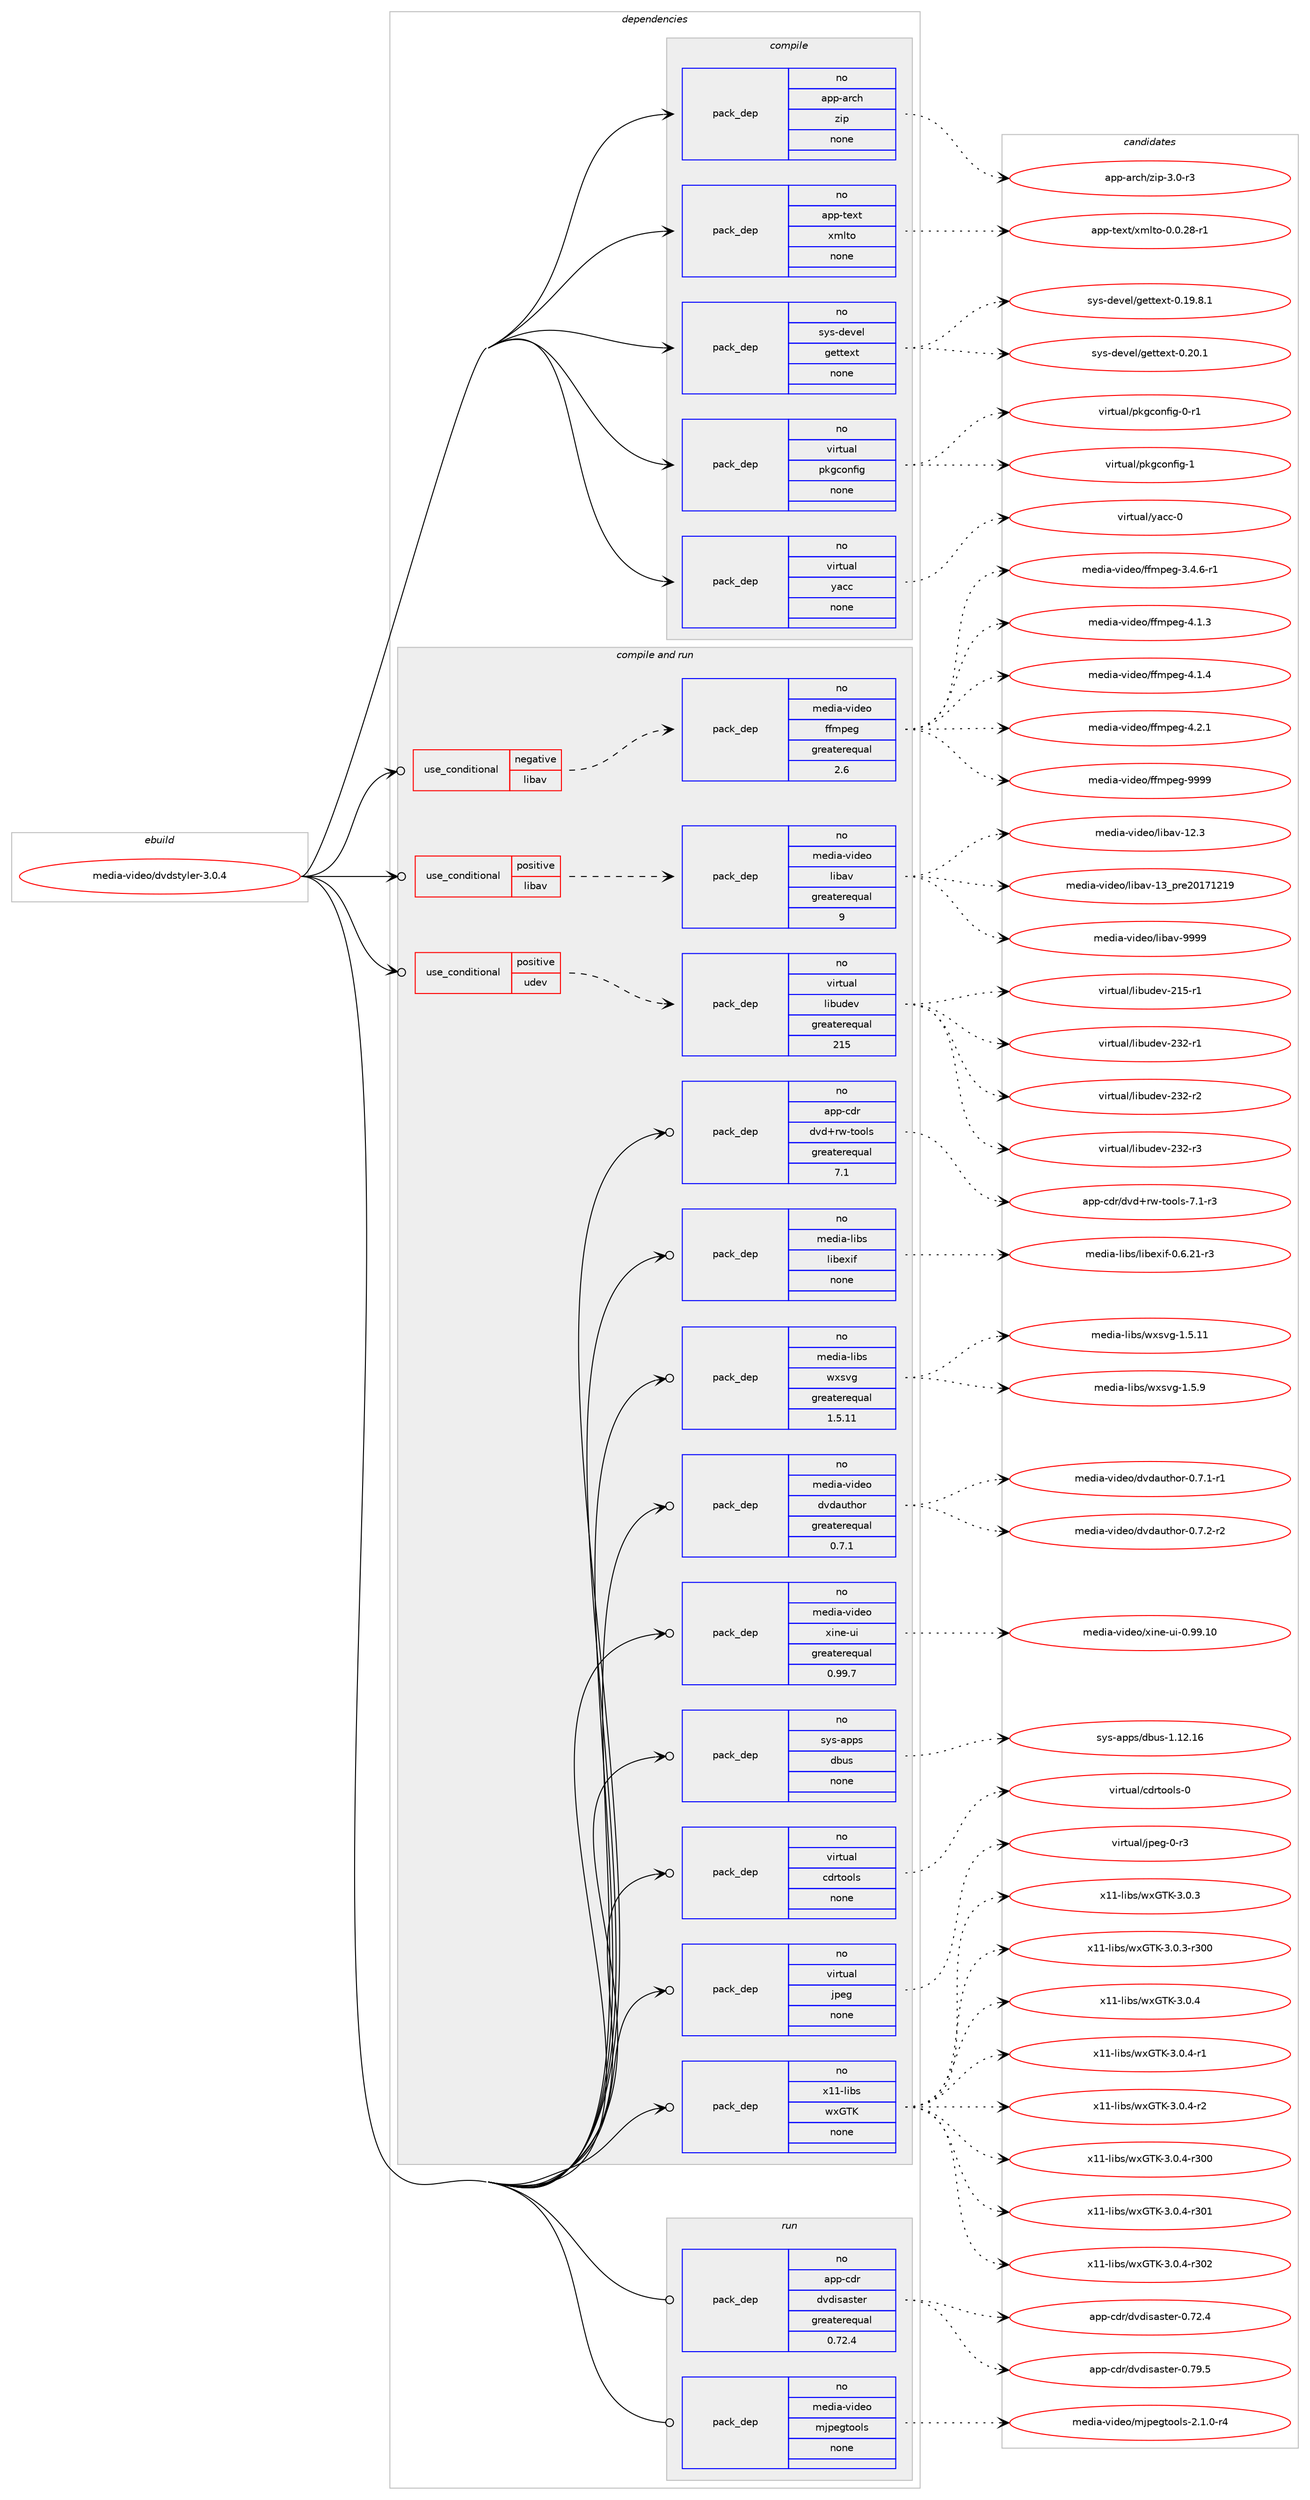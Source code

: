 digraph prolog {

# *************
# Graph options
# *************

newrank=true;
concentrate=true;
compound=true;
graph [rankdir=LR,fontname=Helvetica,fontsize=10,ranksep=1.5];#, ranksep=2.5, nodesep=0.2];
edge  [arrowhead=vee];
node  [fontname=Helvetica,fontsize=10];

# **********
# The ebuild
# **********

subgraph cluster_leftcol {
color=gray;
rank=same;
label=<<i>ebuild</i>>;
id [label="media-video/dvdstyler-3.0.4", color=red, width=4, href="../media-video/dvdstyler-3.0.4.svg"];
}

# ****************
# The dependencies
# ****************

subgraph cluster_midcol {
color=gray;
label=<<i>dependencies</i>>;
subgraph cluster_compile {
fillcolor="#eeeeee";
style=filled;
label=<<i>compile</i>>;
subgraph pack596497 {
dependency806431 [label=<<TABLE BORDER="0" CELLBORDER="1" CELLSPACING="0" CELLPADDING="4" WIDTH="220"><TR><TD ROWSPAN="6" CELLPADDING="30">pack_dep</TD></TR><TR><TD WIDTH="110">no</TD></TR><TR><TD>app-arch</TD></TR><TR><TD>zip</TD></TR><TR><TD>none</TD></TR><TR><TD></TD></TR></TABLE>>, shape=none, color=blue];
}
id:e -> dependency806431:w [weight=20,style="solid",arrowhead="vee"];
subgraph pack596498 {
dependency806432 [label=<<TABLE BORDER="0" CELLBORDER="1" CELLSPACING="0" CELLPADDING="4" WIDTH="220"><TR><TD ROWSPAN="6" CELLPADDING="30">pack_dep</TD></TR><TR><TD WIDTH="110">no</TD></TR><TR><TD>app-text</TD></TR><TR><TD>xmlto</TD></TR><TR><TD>none</TD></TR><TR><TD></TD></TR></TABLE>>, shape=none, color=blue];
}
id:e -> dependency806432:w [weight=20,style="solid",arrowhead="vee"];
subgraph pack596499 {
dependency806433 [label=<<TABLE BORDER="0" CELLBORDER="1" CELLSPACING="0" CELLPADDING="4" WIDTH="220"><TR><TD ROWSPAN="6" CELLPADDING="30">pack_dep</TD></TR><TR><TD WIDTH="110">no</TD></TR><TR><TD>sys-devel</TD></TR><TR><TD>gettext</TD></TR><TR><TD>none</TD></TR><TR><TD></TD></TR></TABLE>>, shape=none, color=blue];
}
id:e -> dependency806433:w [weight=20,style="solid",arrowhead="vee"];
subgraph pack596500 {
dependency806434 [label=<<TABLE BORDER="0" CELLBORDER="1" CELLSPACING="0" CELLPADDING="4" WIDTH="220"><TR><TD ROWSPAN="6" CELLPADDING="30">pack_dep</TD></TR><TR><TD WIDTH="110">no</TD></TR><TR><TD>virtual</TD></TR><TR><TD>pkgconfig</TD></TR><TR><TD>none</TD></TR><TR><TD></TD></TR></TABLE>>, shape=none, color=blue];
}
id:e -> dependency806434:w [weight=20,style="solid",arrowhead="vee"];
subgraph pack596501 {
dependency806435 [label=<<TABLE BORDER="0" CELLBORDER="1" CELLSPACING="0" CELLPADDING="4" WIDTH="220"><TR><TD ROWSPAN="6" CELLPADDING="30">pack_dep</TD></TR><TR><TD WIDTH="110">no</TD></TR><TR><TD>virtual</TD></TR><TR><TD>yacc</TD></TR><TR><TD>none</TD></TR><TR><TD></TD></TR></TABLE>>, shape=none, color=blue];
}
id:e -> dependency806435:w [weight=20,style="solid",arrowhead="vee"];
}
subgraph cluster_compileandrun {
fillcolor="#eeeeee";
style=filled;
label=<<i>compile and run</i>>;
subgraph cond195850 {
dependency806436 [label=<<TABLE BORDER="0" CELLBORDER="1" CELLSPACING="0" CELLPADDING="4"><TR><TD ROWSPAN="3" CELLPADDING="10">use_conditional</TD></TR><TR><TD>negative</TD></TR><TR><TD>libav</TD></TR></TABLE>>, shape=none, color=red];
subgraph pack596502 {
dependency806437 [label=<<TABLE BORDER="0" CELLBORDER="1" CELLSPACING="0" CELLPADDING="4" WIDTH="220"><TR><TD ROWSPAN="6" CELLPADDING="30">pack_dep</TD></TR><TR><TD WIDTH="110">no</TD></TR><TR><TD>media-video</TD></TR><TR><TD>ffmpeg</TD></TR><TR><TD>greaterequal</TD></TR><TR><TD>2.6</TD></TR></TABLE>>, shape=none, color=blue];
}
dependency806436:e -> dependency806437:w [weight=20,style="dashed",arrowhead="vee"];
}
id:e -> dependency806436:w [weight=20,style="solid",arrowhead="odotvee"];
subgraph cond195851 {
dependency806438 [label=<<TABLE BORDER="0" CELLBORDER="1" CELLSPACING="0" CELLPADDING="4"><TR><TD ROWSPAN="3" CELLPADDING="10">use_conditional</TD></TR><TR><TD>positive</TD></TR><TR><TD>libav</TD></TR></TABLE>>, shape=none, color=red];
subgraph pack596503 {
dependency806439 [label=<<TABLE BORDER="0" CELLBORDER="1" CELLSPACING="0" CELLPADDING="4" WIDTH="220"><TR><TD ROWSPAN="6" CELLPADDING="30">pack_dep</TD></TR><TR><TD WIDTH="110">no</TD></TR><TR><TD>media-video</TD></TR><TR><TD>libav</TD></TR><TR><TD>greaterequal</TD></TR><TR><TD>9</TD></TR></TABLE>>, shape=none, color=blue];
}
dependency806438:e -> dependency806439:w [weight=20,style="dashed",arrowhead="vee"];
}
id:e -> dependency806438:w [weight=20,style="solid",arrowhead="odotvee"];
subgraph cond195852 {
dependency806440 [label=<<TABLE BORDER="0" CELLBORDER="1" CELLSPACING="0" CELLPADDING="4"><TR><TD ROWSPAN="3" CELLPADDING="10">use_conditional</TD></TR><TR><TD>positive</TD></TR><TR><TD>udev</TD></TR></TABLE>>, shape=none, color=red];
subgraph pack596504 {
dependency806441 [label=<<TABLE BORDER="0" CELLBORDER="1" CELLSPACING="0" CELLPADDING="4" WIDTH="220"><TR><TD ROWSPAN="6" CELLPADDING="30">pack_dep</TD></TR><TR><TD WIDTH="110">no</TD></TR><TR><TD>virtual</TD></TR><TR><TD>libudev</TD></TR><TR><TD>greaterequal</TD></TR><TR><TD>215</TD></TR></TABLE>>, shape=none, color=blue];
}
dependency806440:e -> dependency806441:w [weight=20,style="dashed",arrowhead="vee"];
}
id:e -> dependency806440:w [weight=20,style="solid",arrowhead="odotvee"];
subgraph pack596505 {
dependency806442 [label=<<TABLE BORDER="0" CELLBORDER="1" CELLSPACING="0" CELLPADDING="4" WIDTH="220"><TR><TD ROWSPAN="6" CELLPADDING="30">pack_dep</TD></TR><TR><TD WIDTH="110">no</TD></TR><TR><TD>app-cdr</TD></TR><TR><TD>dvd+rw-tools</TD></TR><TR><TD>greaterequal</TD></TR><TR><TD>7.1</TD></TR></TABLE>>, shape=none, color=blue];
}
id:e -> dependency806442:w [weight=20,style="solid",arrowhead="odotvee"];
subgraph pack596506 {
dependency806443 [label=<<TABLE BORDER="0" CELLBORDER="1" CELLSPACING="0" CELLPADDING="4" WIDTH="220"><TR><TD ROWSPAN="6" CELLPADDING="30">pack_dep</TD></TR><TR><TD WIDTH="110">no</TD></TR><TR><TD>media-libs</TD></TR><TR><TD>libexif</TD></TR><TR><TD>none</TD></TR><TR><TD></TD></TR></TABLE>>, shape=none, color=blue];
}
id:e -> dependency806443:w [weight=20,style="solid",arrowhead="odotvee"];
subgraph pack596507 {
dependency806444 [label=<<TABLE BORDER="0" CELLBORDER="1" CELLSPACING="0" CELLPADDING="4" WIDTH="220"><TR><TD ROWSPAN="6" CELLPADDING="30">pack_dep</TD></TR><TR><TD WIDTH="110">no</TD></TR><TR><TD>media-libs</TD></TR><TR><TD>wxsvg</TD></TR><TR><TD>greaterequal</TD></TR><TR><TD>1.5.11</TD></TR></TABLE>>, shape=none, color=blue];
}
id:e -> dependency806444:w [weight=20,style="solid",arrowhead="odotvee"];
subgraph pack596508 {
dependency806445 [label=<<TABLE BORDER="0" CELLBORDER="1" CELLSPACING="0" CELLPADDING="4" WIDTH="220"><TR><TD ROWSPAN="6" CELLPADDING="30">pack_dep</TD></TR><TR><TD WIDTH="110">no</TD></TR><TR><TD>media-video</TD></TR><TR><TD>dvdauthor</TD></TR><TR><TD>greaterequal</TD></TR><TR><TD>0.7.1</TD></TR></TABLE>>, shape=none, color=blue];
}
id:e -> dependency806445:w [weight=20,style="solid",arrowhead="odotvee"];
subgraph pack596509 {
dependency806446 [label=<<TABLE BORDER="0" CELLBORDER="1" CELLSPACING="0" CELLPADDING="4" WIDTH="220"><TR><TD ROWSPAN="6" CELLPADDING="30">pack_dep</TD></TR><TR><TD WIDTH="110">no</TD></TR><TR><TD>media-video</TD></TR><TR><TD>xine-ui</TD></TR><TR><TD>greaterequal</TD></TR><TR><TD>0.99.7</TD></TR></TABLE>>, shape=none, color=blue];
}
id:e -> dependency806446:w [weight=20,style="solid",arrowhead="odotvee"];
subgraph pack596510 {
dependency806447 [label=<<TABLE BORDER="0" CELLBORDER="1" CELLSPACING="0" CELLPADDING="4" WIDTH="220"><TR><TD ROWSPAN="6" CELLPADDING="30">pack_dep</TD></TR><TR><TD WIDTH="110">no</TD></TR><TR><TD>sys-apps</TD></TR><TR><TD>dbus</TD></TR><TR><TD>none</TD></TR><TR><TD></TD></TR></TABLE>>, shape=none, color=blue];
}
id:e -> dependency806447:w [weight=20,style="solid",arrowhead="odotvee"];
subgraph pack596511 {
dependency806448 [label=<<TABLE BORDER="0" CELLBORDER="1" CELLSPACING="0" CELLPADDING="4" WIDTH="220"><TR><TD ROWSPAN="6" CELLPADDING="30">pack_dep</TD></TR><TR><TD WIDTH="110">no</TD></TR><TR><TD>virtual</TD></TR><TR><TD>cdrtools</TD></TR><TR><TD>none</TD></TR><TR><TD></TD></TR></TABLE>>, shape=none, color=blue];
}
id:e -> dependency806448:w [weight=20,style="solid",arrowhead="odotvee"];
subgraph pack596512 {
dependency806449 [label=<<TABLE BORDER="0" CELLBORDER="1" CELLSPACING="0" CELLPADDING="4" WIDTH="220"><TR><TD ROWSPAN="6" CELLPADDING="30">pack_dep</TD></TR><TR><TD WIDTH="110">no</TD></TR><TR><TD>virtual</TD></TR><TR><TD>jpeg</TD></TR><TR><TD>none</TD></TR><TR><TD></TD></TR></TABLE>>, shape=none, color=blue];
}
id:e -> dependency806449:w [weight=20,style="solid",arrowhead="odotvee"];
subgraph pack596513 {
dependency806450 [label=<<TABLE BORDER="0" CELLBORDER="1" CELLSPACING="0" CELLPADDING="4" WIDTH="220"><TR><TD ROWSPAN="6" CELLPADDING="30">pack_dep</TD></TR><TR><TD WIDTH="110">no</TD></TR><TR><TD>x11-libs</TD></TR><TR><TD>wxGTK</TD></TR><TR><TD>none</TD></TR><TR><TD></TD></TR></TABLE>>, shape=none, color=blue];
}
id:e -> dependency806450:w [weight=20,style="solid",arrowhead="odotvee"];
}
subgraph cluster_run {
fillcolor="#eeeeee";
style=filled;
label=<<i>run</i>>;
subgraph pack596514 {
dependency806451 [label=<<TABLE BORDER="0" CELLBORDER="1" CELLSPACING="0" CELLPADDING="4" WIDTH="220"><TR><TD ROWSPAN="6" CELLPADDING="30">pack_dep</TD></TR><TR><TD WIDTH="110">no</TD></TR><TR><TD>app-cdr</TD></TR><TR><TD>dvdisaster</TD></TR><TR><TD>greaterequal</TD></TR><TR><TD>0.72.4</TD></TR></TABLE>>, shape=none, color=blue];
}
id:e -> dependency806451:w [weight=20,style="solid",arrowhead="odot"];
subgraph pack596515 {
dependency806452 [label=<<TABLE BORDER="0" CELLBORDER="1" CELLSPACING="0" CELLPADDING="4" WIDTH="220"><TR><TD ROWSPAN="6" CELLPADDING="30">pack_dep</TD></TR><TR><TD WIDTH="110">no</TD></TR><TR><TD>media-video</TD></TR><TR><TD>mjpegtools</TD></TR><TR><TD>none</TD></TR><TR><TD></TD></TR></TABLE>>, shape=none, color=blue];
}
id:e -> dependency806452:w [weight=20,style="solid",arrowhead="odot"];
}
}

# **************
# The candidates
# **************

subgraph cluster_choices {
rank=same;
color=gray;
label=<<i>candidates</i>>;

subgraph choice596497 {
color=black;
nodesep=1;
choice9711211245971149910447122105112455146484511451 [label="app-arch/zip-3.0-r3", color=red, width=4,href="../app-arch/zip-3.0-r3.svg"];
dependency806431:e -> choice9711211245971149910447122105112455146484511451:w [style=dotted,weight="100"];
}
subgraph choice596498 {
color=black;
nodesep=1;
choice971121124511610112011647120109108116111454846484650564511449 [label="app-text/xmlto-0.0.28-r1", color=red, width=4,href="../app-text/xmlto-0.0.28-r1.svg"];
dependency806432:e -> choice971121124511610112011647120109108116111454846484650564511449:w [style=dotted,weight="100"];
}
subgraph choice596499 {
color=black;
nodesep=1;
choice1151211154510010111810110847103101116116101120116454846495746564649 [label="sys-devel/gettext-0.19.8.1", color=red, width=4,href="../sys-devel/gettext-0.19.8.1.svg"];
choice115121115451001011181011084710310111611610112011645484650484649 [label="sys-devel/gettext-0.20.1", color=red, width=4,href="../sys-devel/gettext-0.20.1.svg"];
dependency806433:e -> choice1151211154510010111810110847103101116116101120116454846495746564649:w [style=dotted,weight="100"];
dependency806433:e -> choice115121115451001011181011084710310111611610112011645484650484649:w [style=dotted,weight="100"];
}
subgraph choice596500 {
color=black;
nodesep=1;
choice11810511411611797108471121071039911111010210510345484511449 [label="virtual/pkgconfig-0-r1", color=red, width=4,href="../virtual/pkgconfig-0-r1.svg"];
choice1181051141161179710847112107103991111101021051034549 [label="virtual/pkgconfig-1", color=red, width=4,href="../virtual/pkgconfig-1.svg"];
dependency806434:e -> choice11810511411611797108471121071039911111010210510345484511449:w [style=dotted,weight="100"];
dependency806434:e -> choice1181051141161179710847112107103991111101021051034549:w [style=dotted,weight="100"];
}
subgraph choice596501 {
color=black;
nodesep=1;
choice11810511411611797108471219799994548 [label="virtual/yacc-0", color=red, width=4,href="../virtual/yacc-0.svg"];
dependency806435:e -> choice11810511411611797108471219799994548:w [style=dotted,weight="100"];
}
subgraph choice596502 {
color=black;
nodesep=1;
choice1091011001059745118105100101111471021021091121011034551465246544511449 [label="media-video/ffmpeg-3.4.6-r1", color=red, width=4,href="../media-video/ffmpeg-3.4.6-r1.svg"];
choice109101100105974511810510010111147102102109112101103455246494651 [label="media-video/ffmpeg-4.1.3", color=red, width=4,href="../media-video/ffmpeg-4.1.3.svg"];
choice109101100105974511810510010111147102102109112101103455246494652 [label="media-video/ffmpeg-4.1.4", color=red, width=4,href="../media-video/ffmpeg-4.1.4.svg"];
choice109101100105974511810510010111147102102109112101103455246504649 [label="media-video/ffmpeg-4.2.1", color=red, width=4,href="../media-video/ffmpeg-4.2.1.svg"];
choice1091011001059745118105100101111471021021091121011034557575757 [label="media-video/ffmpeg-9999", color=red, width=4,href="../media-video/ffmpeg-9999.svg"];
dependency806437:e -> choice1091011001059745118105100101111471021021091121011034551465246544511449:w [style=dotted,weight="100"];
dependency806437:e -> choice109101100105974511810510010111147102102109112101103455246494651:w [style=dotted,weight="100"];
dependency806437:e -> choice109101100105974511810510010111147102102109112101103455246494652:w [style=dotted,weight="100"];
dependency806437:e -> choice109101100105974511810510010111147102102109112101103455246504649:w [style=dotted,weight="100"];
dependency806437:e -> choice1091011001059745118105100101111471021021091121011034557575757:w [style=dotted,weight="100"];
}
subgraph choice596503 {
color=black;
nodesep=1;
choice10910110010597451181051001011114710810598971184549504651 [label="media-video/libav-12.3", color=red, width=4,href="../media-video/libav-12.3.svg"];
choice1091011001059745118105100101111471081059897118454951951121141015048495549504957 [label="media-video/libav-13_pre20171219", color=red, width=4,href="../media-video/libav-13_pre20171219.svg"];
choice10910110010597451181051001011114710810598971184557575757 [label="media-video/libav-9999", color=red, width=4,href="../media-video/libav-9999.svg"];
dependency806439:e -> choice10910110010597451181051001011114710810598971184549504651:w [style=dotted,weight="100"];
dependency806439:e -> choice1091011001059745118105100101111471081059897118454951951121141015048495549504957:w [style=dotted,weight="100"];
dependency806439:e -> choice10910110010597451181051001011114710810598971184557575757:w [style=dotted,weight="100"];
}
subgraph choice596504 {
color=black;
nodesep=1;
choice118105114116117971084710810598117100101118455049534511449 [label="virtual/libudev-215-r1", color=red, width=4,href="../virtual/libudev-215-r1.svg"];
choice118105114116117971084710810598117100101118455051504511449 [label="virtual/libudev-232-r1", color=red, width=4,href="../virtual/libudev-232-r1.svg"];
choice118105114116117971084710810598117100101118455051504511450 [label="virtual/libudev-232-r2", color=red, width=4,href="../virtual/libudev-232-r2.svg"];
choice118105114116117971084710810598117100101118455051504511451 [label="virtual/libudev-232-r3", color=red, width=4,href="../virtual/libudev-232-r3.svg"];
dependency806441:e -> choice118105114116117971084710810598117100101118455049534511449:w [style=dotted,weight="100"];
dependency806441:e -> choice118105114116117971084710810598117100101118455051504511449:w [style=dotted,weight="100"];
dependency806441:e -> choice118105114116117971084710810598117100101118455051504511450:w [style=dotted,weight="100"];
dependency806441:e -> choice118105114116117971084710810598117100101118455051504511451:w [style=dotted,weight="100"];
}
subgraph choice596505 {
color=black;
nodesep=1;
choice971121124599100114471001181004311411945116111111108115455546494511451 [label="app-cdr/dvd+rw-tools-7.1-r3", color=red, width=4,href="../app-cdr/dvd+rw-tools-7.1-r3.svg"];
dependency806442:e -> choice971121124599100114471001181004311411945116111111108115455546494511451:w [style=dotted,weight="100"];
}
subgraph choice596506 {
color=black;
nodesep=1;
choice1091011001059745108105981154710810598101120105102454846544650494511451 [label="media-libs/libexif-0.6.21-r3", color=red, width=4,href="../media-libs/libexif-0.6.21-r3.svg"];
dependency806443:e -> choice1091011001059745108105981154710810598101120105102454846544650494511451:w [style=dotted,weight="100"];
}
subgraph choice596507 {
color=black;
nodesep=1;
choice1091011001059745108105981154711912011511810345494653464949 [label="media-libs/wxsvg-1.5.11", color=red, width=4,href="../media-libs/wxsvg-1.5.11.svg"];
choice10910110010597451081059811547119120115118103454946534657 [label="media-libs/wxsvg-1.5.9", color=red, width=4,href="../media-libs/wxsvg-1.5.9.svg"];
dependency806444:e -> choice1091011001059745108105981154711912011511810345494653464949:w [style=dotted,weight="100"];
dependency806444:e -> choice10910110010597451081059811547119120115118103454946534657:w [style=dotted,weight="100"];
}
subgraph choice596508 {
color=black;
nodesep=1;
choice109101100105974511810510010111147100118100971171161041111144548465546494511449 [label="media-video/dvdauthor-0.7.1-r1", color=red, width=4,href="../media-video/dvdauthor-0.7.1-r1.svg"];
choice109101100105974511810510010111147100118100971171161041111144548465546504511450 [label="media-video/dvdauthor-0.7.2-r2", color=red, width=4,href="../media-video/dvdauthor-0.7.2-r2.svg"];
dependency806445:e -> choice109101100105974511810510010111147100118100971171161041111144548465546494511449:w [style=dotted,weight="100"];
dependency806445:e -> choice109101100105974511810510010111147100118100971171161041111144548465546504511450:w [style=dotted,weight="100"];
}
subgraph choice596509 {
color=black;
nodesep=1;
choice109101100105974511810510010111147120105110101451171054548465757464948 [label="media-video/xine-ui-0.99.10", color=red, width=4,href="../media-video/xine-ui-0.99.10.svg"];
dependency806446:e -> choice109101100105974511810510010111147120105110101451171054548465757464948:w [style=dotted,weight="100"];
}
subgraph choice596510 {
color=black;
nodesep=1;
choice115121115459711211211547100981171154549464950464954 [label="sys-apps/dbus-1.12.16", color=red, width=4,href="../sys-apps/dbus-1.12.16.svg"];
dependency806447:e -> choice115121115459711211211547100981171154549464950464954:w [style=dotted,weight="100"];
}
subgraph choice596511 {
color=black;
nodesep=1;
choice1181051141161179710847991001141161111111081154548 [label="virtual/cdrtools-0", color=red, width=4,href="../virtual/cdrtools-0.svg"];
dependency806448:e -> choice1181051141161179710847991001141161111111081154548:w [style=dotted,weight="100"];
}
subgraph choice596512 {
color=black;
nodesep=1;
choice118105114116117971084710611210110345484511451 [label="virtual/jpeg-0-r3", color=red, width=4,href="../virtual/jpeg-0-r3.svg"];
dependency806449:e -> choice118105114116117971084710611210110345484511451:w [style=dotted,weight="100"];
}
subgraph choice596513 {
color=black;
nodesep=1;
choice1204949451081059811547119120718475455146484651 [label="x11-libs/wxGTK-3.0.3", color=red, width=4,href="../x11-libs/wxGTK-3.0.3.svg"];
choice120494945108105981154711912071847545514648465145114514848 [label="x11-libs/wxGTK-3.0.3-r300", color=red, width=4,href="../x11-libs/wxGTK-3.0.3-r300.svg"];
choice1204949451081059811547119120718475455146484652 [label="x11-libs/wxGTK-3.0.4", color=red, width=4,href="../x11-libs/wxGTK-3.0.4.svg"];
choice12049494510810598115471191207184754551464846524511449 [label="x11-libs/wxGTK-3.0.4-r1", color=red, width=4,href="../x11-libs/wxGTK-3.0.4-r1.svg"];
choice12049494510810598115471191207184754551464846524511450 [label="x11-libs/wxGTK-3.0.4-r2", color=red, width=4,href="../x11-libs/wxGTK-3.0.4-r2.svg"];
choice120494945108105981154711912071847545514648465245114514848 [label="x11-libs/wxGTK-3.0.4-r300", color=red, width=4,href="../x11-libs/wxGTK-3.0.4-r300.svg"];
choice120494945108105981154711912071847545514648465245114514849 [label="x11-libs/wxGTK-3.0.4-r301", color=red, width=4,href="../x11-libs/wxGTK-3.0.4-r301.svg"];
choice120494945108105981154711912071847545514648465245114514850 [label="x11-libs/wxGTK-3.0.4-r302", color=red, width=4,href="../x11-libs/wxGTK-3.0.4-r302.svg"];
dependency806450:e -> choice1204949451081059811547119120718475455146484651:w [style=dotted,weight="100"];
dependency806450:e -> choice120494945108105981154711912071847545514648465145114514848:w [style=dotted,weight="100"];
dependency806450:e -> choice1204949451081059811547119120718475455146484652:w [style=dotted,weight="100"];
dependency806450:e -> choice12049494510810598115471191207184754551464846524511449:w [style=dotted,weight="100"];
dependency806450:e -> choice12049494510810598115471191207184754551464846524511450:w [style=dotted,weight="100"];
dependency806450:e -> choice120494945108105981154711912071847545514648465245114514848:w [style=dotted,weight="100"];
dependency806450:e -> choice120494945108105981154711912071847545514648465245114514849:w [style=dotted,weight="100"];
dependency806450:e -> choice120494945108105981154711912071847545514648465245114514850:w [style=dotted,weight="100"];
}
subgraph choice596514 {
color=black;
nodesep=1;
choice971121124599100114471001181001051159711511610111445484655504652 [label="app-cdr/dvdisaster-0.72.4", color=red, width=4,href="../app-cdr/dvdisaster-0.72.4.svg"];
choice971121124599100114471001181001051159711511610111445484655574653 [label="app-cdr/dvdisaster-0.79.5", color=red, width=4,href="../app-cdr/dvdisaster-0.79.5.svg"];
dependency806451:e -> choice971121124599100114471001181001051159711511610111445484655504652:w [style=dotted,weight="100"];
dependency806451:e -> choice971121124599100114471001181001051159711511610111445484655574653:w [style=dotted,weight="100"];
}
subgraph choice596515 {
color=black;
nodesep=1;
choice1091011001059745118105100101111471091061121011031161111111081154550464946484511452 [label="media-video/mjpegtools-2.1.0-r4", color=red, width=4,href="../media-video/mjpegtools-2.1.0-r4.svg"];
dependency806452:e -> choice1091011001059745118105100101111471091061121011031161111111081154550464946484511452:w [style=dotted,weight="100"];
}
}

}
